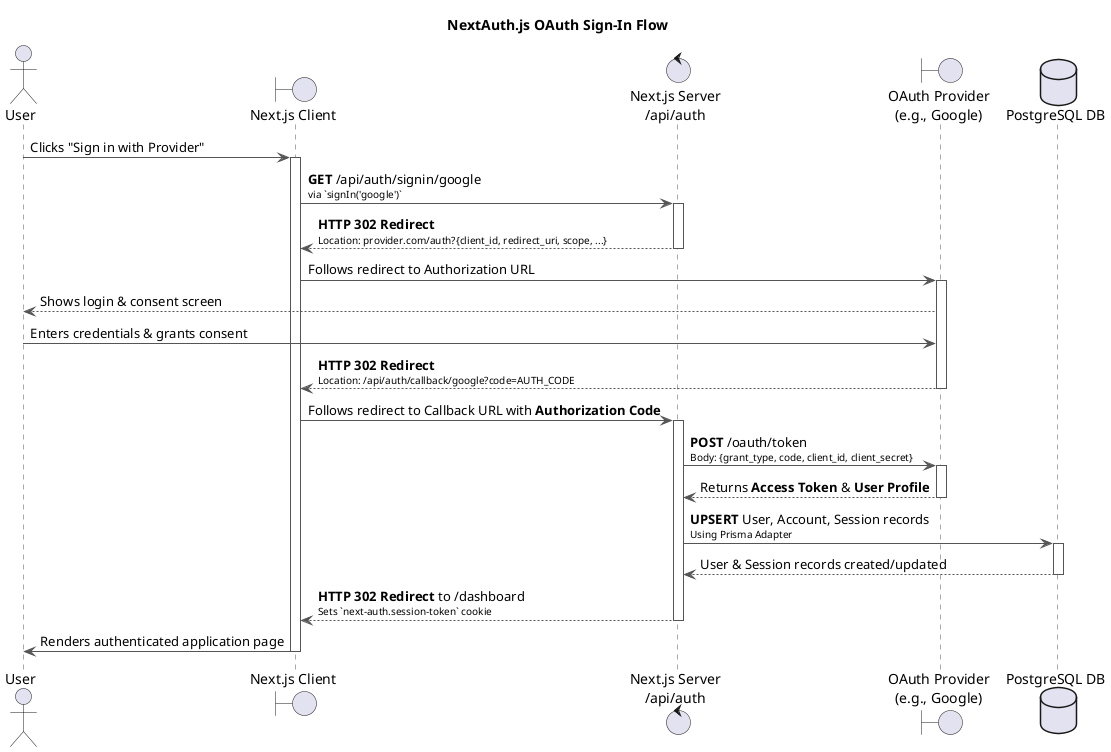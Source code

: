 @startuml
title NextAuth.js OAuth Sign-In Flow

actor User
boundary "Next.js Client" as Client
control "Next.js Server\n/api/auth" as Server
boundary "OAuth Provider\n(e.g., Google)" as Provider
database "PostgreSQL DB" as DB

skinparam sequence {
    ArrowColor #555
    ActorBorderColor #555
    LifeLineBorderColor #555
    ParticipantBorderColor #007bff
    DatabaseBorderColor #d9534f
    ControlBorderColor #5cb85c
    BoundaryBorderColor #f0ad4e
}

User -> Client: Clicks "Sign in with Provider"
activate Client
Client -> Server: **GET** /api/auth/signin/google\n<font size=10>via `signIn('google')`</font>
activate Server
Server --> Client: **HTTP 302 Redirect**\n<font size=10>Location: provider.com/auth?{client_id, redirect_uri, scope, ...}</font>
deactivate Server

Client -> Provider: Follows redirect to Authorization URL
activate Provider
Provider --> User: Shows login & consent screen
User -> Provider: Enters credentials & grants consent
Provider --> Client: **HTTP 302 Redirect**\n<font size=10>Location: /api/auth/callback/google?code=AUTH_CODE</font>
deactivate Provider

Client -> Server: Follows redirect to Callback URL with **Authorization Code**
activate Server
Server -> Provider: **POST** /oauth/token\n<font size=10>Body: {grant_type, code, client_id, client_secret}</font>
activate Provider
Provider --> Server: Returns **Access Token** & **User Profile**
deactivate Provider

Server -> DB: **UPSERT** User, Account, Session records\n<font size=10>Using Prisma Adapter</font>
activate DB
DB --> Server: User & Session records created/updated
deactivate DB

Server --> Client: **HTTP 302 Redirect** to /dashboard\n<font size=10>Sets `next-auth.session-token` cookie</font>
deactivate Server
Client -> User: Renders authenticated application page
deactivate Client

@enduml